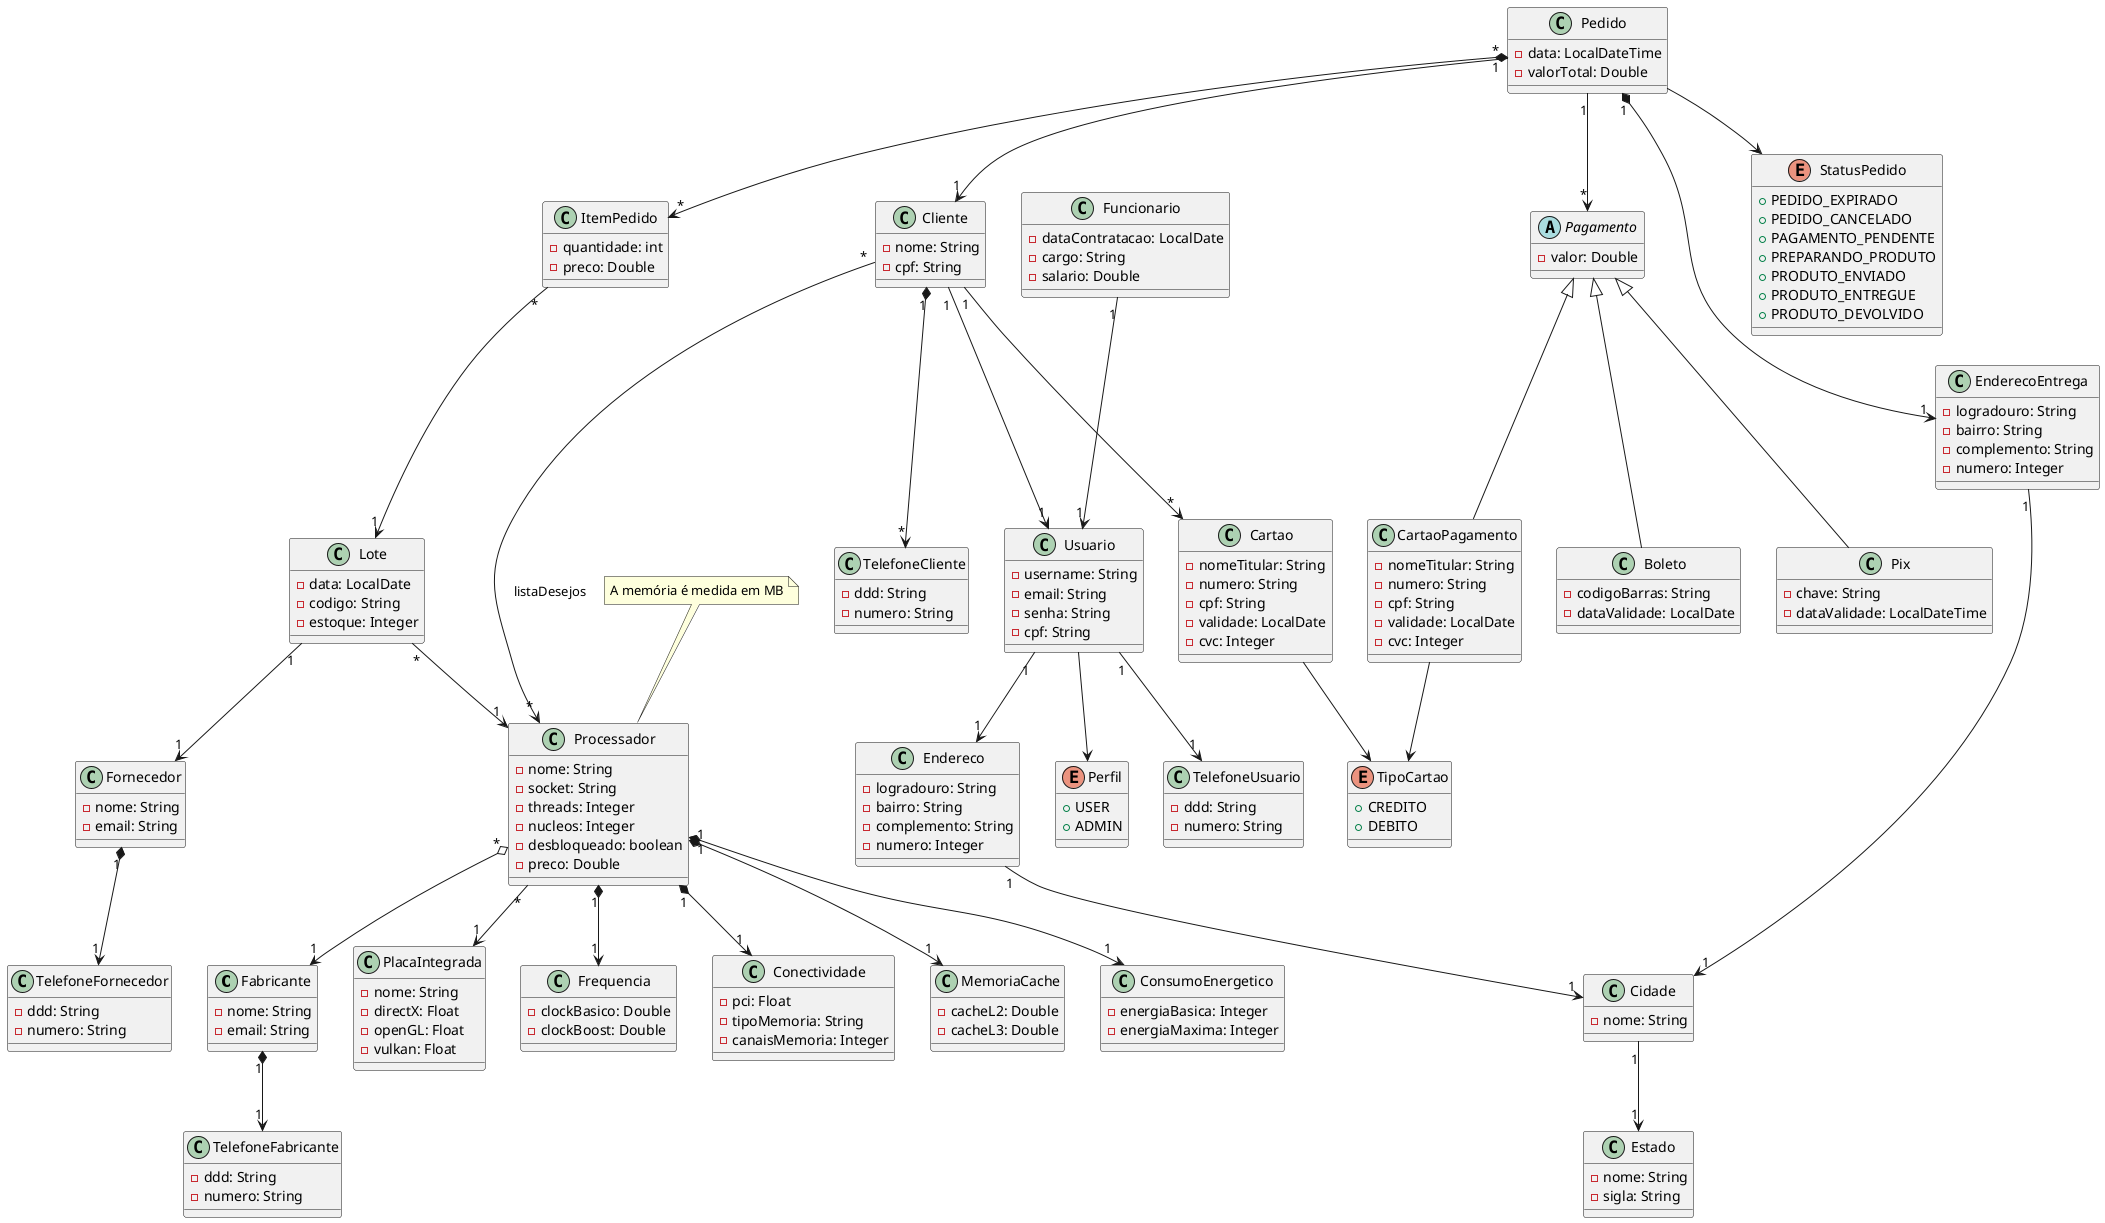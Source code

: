 @startuml

' CLASSES
class Fabricante {
    - nome: String
    - email: String
}

class Fornecedor {
    - nome: String
    - email: String
}

class Lote {
    - data: LocalDate
    - codigo: String
    - estoque: Integer
}

class Processador {
    - nome: String
    - socket: String
    - threads: Integer
    - nucleos: Integer
    - desbloqueado: boolean
    - preco: Double
}

class PlacaIntegrada {
    - nome: String
    - directX: Float
    - openGL: Float 
    - vulkan: Float 
}

class Usuario {
    - username: String
    - email: String
    - senha: String
    - cpf: String
}

class Cliente {
    - nome: String
    - cpf: String 
}

class Funcionario {
    - dataContratacao: LocalDate
    - cargo: String
    - salario: Double
}

class Pedido {
    - data: LocalDateTime
    - valorTotal: Double
}

class ItemPedido {
    - quantidade: int
    - preco: Double
}

class Endereco {
    - logradouro: String
    - bairro: String
    - complemento: String
    - numero: Integer
}

class EnderecoEntrega {
    - logradouro: String
    - bairro: String
    - complemento: String
    - numero: Integer
}

abstract class Pagamento {
    - valor: Double 
}

class Pix extends Pagamento {
    - chave: String
    - dataValidade: LocalDateTime
}

class Boleto extends Pagamento {
    - codigoBarras: String 
    - dataValidade: LocalDate
}

class Cartao {
    - nomeTitular: String
    - numero: String
    - cpf: String
    - validade: LocalDate
    - cvc: Integer
}

class CartaoPagamento extends Pagamento {
    - nomeTitular: String
    - numero: String
    - cpf: String 
    - validade: LocalDate
    - cvc: Integer
}

class Frequencia {
    - clockBasico: Double 
    - clockBoost: Double 
}

class Conectividade {
    - pci: Float 
    - tipoMemoria: String 
    - canaisMemoria: Integer
}

class MemoriaCache {
    - cacheL2: Double 
    - cacheL3: Double 
}

class ConsumoEnergetico {
    - energiaBasica: Integer 
    - energiaMaxima: Integer
}

class TelefoneCliente {
    - ddd: String 
    - numero: String
}

class TelefoneFabricante {
    - ddd: String 
    - numero: String
}

class TelefoneFornecedor {
    - ddd: String
    - numero: String
}

class TelefoneUsuario {
    - ddd: String
    - numero: String
}

class Cidade {
    - nome: String
}

class Estado {
    - nome: String
    - sigla: String
}

enum StatusPedido {
    + PEDIDO_EXPIRADO
    + PEDIDO_CANCELADO
    + PAGAMENTO_PENDENTE
    + PREPARANDO_PRODUTO
    + PRODUTO_ENVIADO
    + PRODUTO_ENTREGUE
    + PRODUTO_DEVOLVIDO
}

enum TipoCartao {
    + CREDITO
    + DEBITO
}

enum Perfil {
    + USER
    + ADMIN
}

' RELACIONAMENTOS
Processador "*" --> "1" PlacaIntegrada
Processador "*" o--> "1" Fabricante
Processador "1" *--> "1" Frequencia
Processador "1" *--> "1" Conectividade
Processador "1" *--> "1" MemoriaCache
Processador "1" *--> "1" ConsumoEnergetico

Fabricante "1" *--> "1" TelefoneFabricante

Fornecedor "1" *--> "1" TelefoneFornecedor

Lote "*" --> "1" Processador
Lote "1" --> "1" Fornecedor

Cliente "*" --> "*" Processador: listaDesejos
Cliente "1" *--> "*" TelefoneCliente
Cliente "1" --> "1" Usuario
Cliente "1" --> "*" Cartao

Usuario "1" --> "1" Endereco
Usuario --> Perfil
Usuario "1" --> "1" TelefoneUsuario

Funcionario "1" --> "1" Usuario

Pedido "*" --> "1" Cliente
Pedido "1" *--> "*" ItemPedido
Pedido "1" *--> "1" EnderecoEntrega
Pedido "1" --> "*" Pagamento
Pedido --> StatusPedido

Cartao --> TipoCartao

CartaoPagamento --> TipoCartao

Endereco "1" --> "1" Cidade

EnderecoEntrega "1" --> "1" Cidade

Cidade "1" --> "1" Estado

ItemPedido "*" --> "1" Lote

' ANOTAÇOES
note top of Processador {
    A memória é medida em MB
}

@enduml